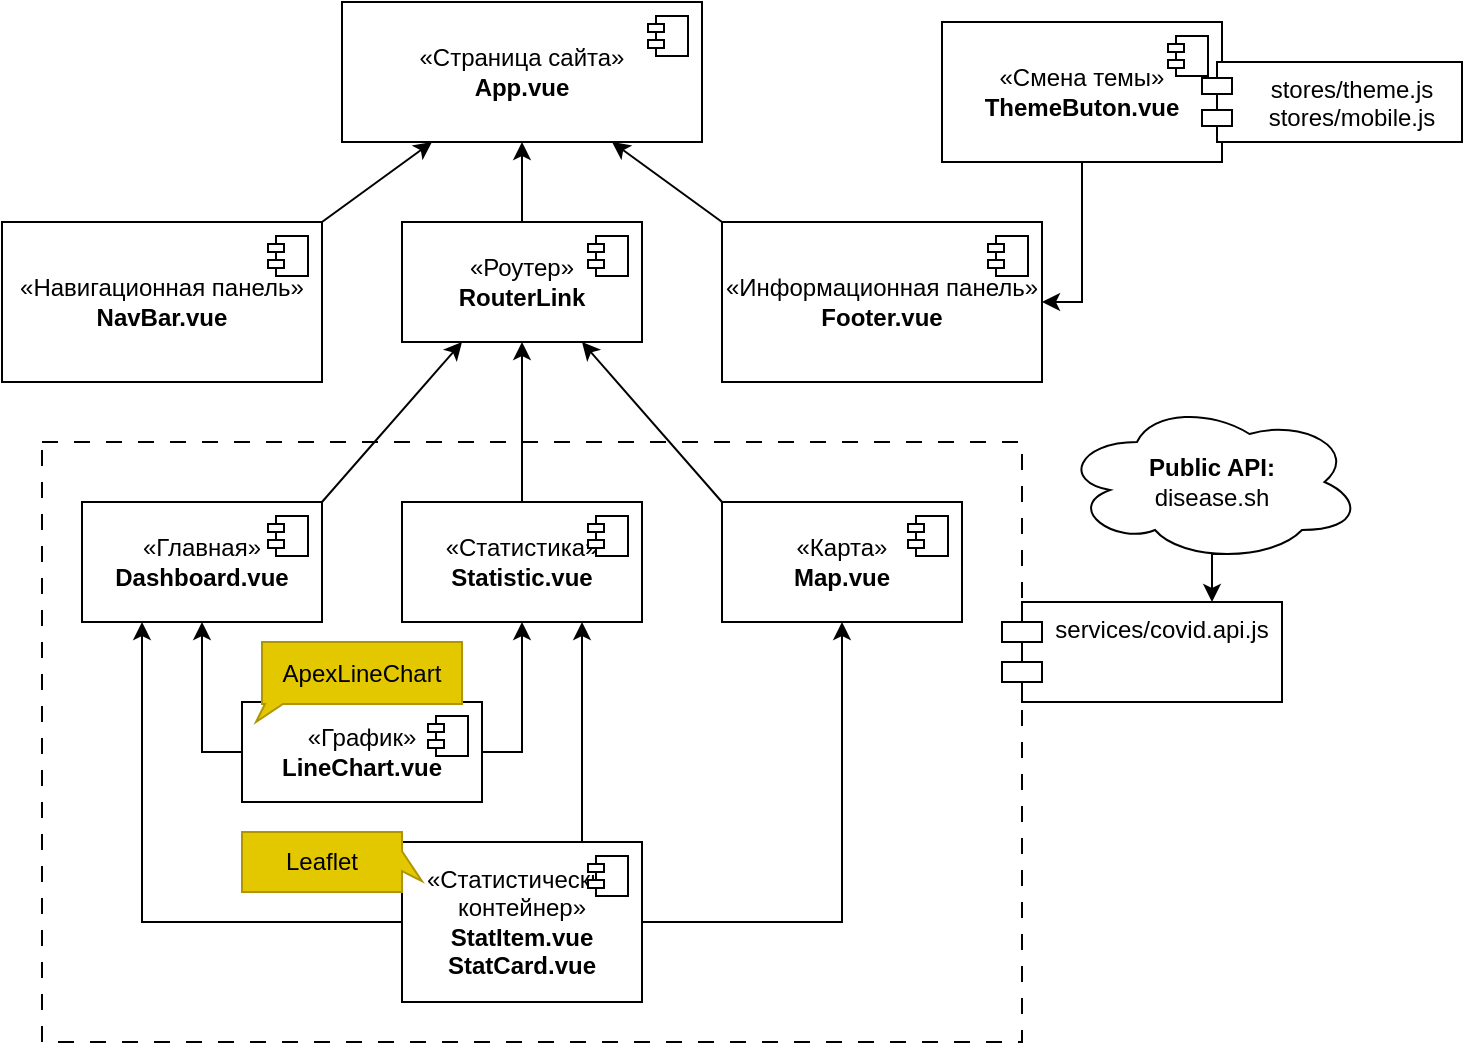 <mxfile version="28.0.7">
  <diagram name="Страница — 1" id="TMZbmXtrppi8kLyoqYWA">
    <mxGraphModel dx="1042" dy="659" grid="1" gridSize="10" guides="1" tooltips="1" connect="1" arrows="1" fold="1" page="1" pageScale="1" pageWidth="827" pageHeight="1169" math="0" shadow="0">
      <root>
        <mxCell id="0" />
        <mxCell id="1" parent="0" />
        <mxCell id="CB3DuxHhB2KaNCTFFxKB-54" value="" style="rounded=0;whiteSpace=wrap;html=1;fillColor=none;dashed=1;dashPattern=8 8;" vertex="1" parent="1">
          <mxGeometry x="60" y="250" width="490" height="300" as="geometry" />
        </mxCell>
        <mxCell id="CB3DuxHhB2KaNCTFFxKB-1" value="«Страница сайта»&lt;br&gt;&lt;b&gt;App.vue&lt;/b&gt;" style="html=1;dropTarget=0;whiteSpace=wrap;" vertex="1" parent="1">
          <mxGeometry x="210" y="30" width="180" height="70" as="geometry" />
        </mxCell>
        <mxCell id="CB3DuxHhB2KaNCTFFxKB-2" value="" style="shape=module;jettyWidth=8;jettyHeight=4;" vertex="1" parent="CB3DuxHhB2KaNCTFFxKB-1">
          <mxGeometry x="1" width="20" height="20" relative="1" as="geometry">
            <mxPoint x="-27" y="7" as="offset" />
          </mxGeometry>
        </mxCell>
        <mxCell id="CB3DuxHhB2KaNCTFFxKB-30" style="edgeStyle=orthogonalEdgeStyle;rounded=0;orthogonalLoop=1;jettySize=auto;html=1;exitX=0.5;exitY=0;exitDx=0;exitDy=0;entryX=0.5;entryY=1;entryDx=0;entryDy=0;" edge="1" parent="1" source="CB3DuxHhB2KaNCTFFxKB-3" target="CB3DuxHhB2KaNCTFFxKB-1">
          <mxGeometry relative="1" as="geometry" />
        </mxCell>
        <mxCell id="CB3DuxHhB2KaNCTFFxKB-3" value="«Роутер»&lt;br&gt;&lt;b&gt;RouterLink&lt;/b&gt;" style="html=1;dropTarget=0;whiteSpace=wrap;" vertex="1" parent="1">
          <mxGeometry x="240" y="140" width="120" height="60" as="geometry" />
        </mxCell>
        <mxCell id="CB3DuxHhB2KaNCTFFxKB-4" value="" style="shape=module;jettyWidth=8;jettyHeight=4;" vertex="1" parent="CB3DuxHhB2KaNCTFFxKB-3">
          <mxGeometry x="1" width="20" height="20" relative="1" as="geometry">
            <mxPoint x="-27" y="7" as="offset" />
          </mxGeometry>
        </mxCell>
        <mxCell id="CB3DuxHhB2KaNCTFFxKB-49" style="rounded=0;orthogonalLoop=1;jettySize=auto;html=1;exitX=0;exitY=0;exitDx=0;exitDy=0;entryX=0.75;entryY=1;entryDx=0;entryDy=0;" edge="1" parent="1" source="CB3DuxHhB2KaNCTFFxKB-5" target="CB3DuxHhB2KaNCTFFxKB-1">
          <mxGeometry relative="1" as="geometry" />
        </mxCell>
        <mxCell id="CB3DuxHhB2KaNCTFFxKB-5" value="«Информационная панель»&lt;br&gt;&lt;b&gt;Footer.vue&lt;/b&gt;" style="html=1;dropTarget=0;whiteSpace=wrap;" vertex="1" parent="1">
          <mxGeometry x="400" y="140" width="160" height="80" as="geometry" />
        </mxCell>
        <mxCell id="CB3DuxHhB2KaNCTFFxKB-6" value="" style="shape=module;jettyWidth=8;jettyHeight=4;" vertex="1" parent="CB3DuxHhB2KaNCTFFxKB-5">
          <mxGeometry x="1" width="20" height="20" relative="1" as="geometry">
            <mxPoint x="-27" y="7" as="offset" />
          </mxGeometry>
        </mxCell>
        <mxCell id="CB3DuxHhB2KaNCTFFxKB-50" style="rounded=0;orthogonalLoop=1;jettySize=auto;html=1;exitX=1;exitY=0;exitDx=0;exitDy=0;entryX=0.25;entryY=1;entryDx=0;entryDy=0;" edge="1" parent="1" source="CB3DuxHhB2KaNCTFFxKB-7" target="CB3DuxHhB2KaNCTFFxKB-1">
          <mxGeometry relative="1" as="geometry" />
        </mxCell>
        <mxCell id="CB3DuxHhB2KaNCTFFxKB-7" value="«Навигационная панель»&lt;br&gt;&lt;b&gt;NavBar.vue&lt;/b&gt;" style="html=1;dropTarget=0;whiteSpace=wrap;" vertex="1" parent="1">
          <mxGeometry x="40" y="140" width="160" height="80" as="geometry" />
        </mxCell>
        <mxCell id="CB3DuxHhB2KaNCTFFxKB-8" value="" style="shape=module;jettyWidth=8;jettyHeight=4;" vertex="1" parent="CB3DuxHhB2KaNCTFFxKB-7">
          <mxGeometry x="1" width="20" height="20" relative="1" as="geometry">
            <mxPoint x="-27" y="7" as="offset" />
          </mxGeometry>
        </mxCell>
        <mxCell id="CB3DuxHhB2KaNCTFFxKB-35" style="edgeStyle=orthogonalEdgeStyle;rounded=0;orthogonalLoop=1;jettySize=auto;html=1;exitX=0.5;exitY=0;exitDx=0;exitDy=0;entryX=0.5;entryY=1;entryDx=0;entryDy=0;" edge="1" parent="1" source="CB3DuxHhB2KaNCTFFxKB-9" target="CB3DuxHhB2KaNCTFFxKB-3">
          <mxGeometry relative="1" as="geometry" />
        </mxCell>
        <mxCell id="CB3DuxHhB2KaNCTFFxKB-9" value="«Статистика»&lt;br&gt;&lt;b&gt;Statistic.vue&lt;/b&gt;" style="html=1;dropTarget=0;whiteSpace=wrap;" vertex="1" parent="1">
          <mxGeometry x="240" y="280" width="120" height="60" as="geometry" />
        </mxCell>
        <mxCell id="CB3DuxHhB2KaNCTFFxKB-10" value="" style="shape=module;jettyWidth=8;jettyHeight=4;" vertex="1" parent="CB3DuxHhB2KaNCTFFxKB-9">
          <mxGeometry x="1" width="20" height="20" relative="1" as="geometry">
            <mxPoint x="-27" y="7" as="offset" />
          </mxGeometry>
        </mxCell>
        <mxCell id="CB3DuxHhB2KaNCTFFxKB-34" style="rounded=0;orthogonalLoop=1;jettySize=auto;html=1;exitX=0;exitY=0;exitDx=0;exitDy=0;entryX=0.75;entryY=1;entryDx=0;entryDy=0;" edge="1" parent="1" source="CB3DuxHhB2KaNCTFFxKB-11" target="CB3DuxHhB2KaNCTFFxKB-3">
          <mxGeometry relative="1" as="geometry" />
        </mxCell>
        <mxCell id="CB3DuxHhB2KaNCTFFxKB-11" value="«Карта»&lt;br&gt;&lt;b&gt;Map.vue&lt;/b&gt;" style="html=1;dropTarget=0;whiteSpace=wrap;" vertex="1" parent="1">
          <mxGeometry x="400" y="280" width="120" height="60" as="geometry" />
        </mxCell>
        <mxCell id="CB3DuxHhB2KaNCTFFxKB-12" value="" style="shape=module;jettyWidth=8;jettyHeight=4;" vertex="1" parent="CB3DuxHhB2KaNCTFFxKB-11">
          <mxGeometry x="1" width="20" height="20" relative="1" as="geometry">
            <mxPoint x="-27" y="7" as="offset" />
          </mxGeometry>
        </mxCell>
        <mxCell id="CB3DuxHhB2KaNCTFFxKB-33" style="rounded=0;orthogonalLoop=1;jettySize=auto;html=1;exitX=1;exitY=0;exitDx=0;exitDy=0;entryX=0.25;entryY=1;entryDx=0;entryDy=0;" edge="1" parent="1" source="CB3DuxHhB2KaNCTFFxKB-13" target="CB3DuxHhB2KaNCTFFxKB-3">
          <mxGeometry relative="1" as="geometry" />
        </mxCell>
        <mxCell id="CB3DuxHhB2KaNCTFFxKB-13" value="«Главная»&lt;br&gt;&lt;b&gt;Dashboard.vue&lt;/b&gt;" style="html=1;dropTarget=0;whiteSpace=wrap;" vertex="1" parent="1">
          <mxGeometry x="80" y="280" width="120" height="60" as="geometry" />
        </mxCell>
        <mxCell id="CB3DuxHhB2KaNCTFFxKB-14" value="" style="shape=module;jettyWidth=8;jettyHeight=4;" vertex="1" parent="CB3DuxHhB2KaNCTFFxKB-13">
          <mxGeometry x="1" width="20" height="20" relative="1" as="geometry">
            <mxPoint x="-27" y="7" as="offset" />
          </mxGeometry>
        </mxCell>
        <mxCell id="CB3DuxHhB2KaNCTFFxKB-40" style="edgeStyle=orthogonalEdgeStyle;rounded=0;orthogonalLoop=1;jettySize=auto;html=1;exitX=0;exitY=0.5;exitDx=0;exitDy=0;" edge="1" parent="1" source="CB3DuxHhB2KaNCTFFxKB-15">
          <mxGeometry relative="1" as="geometry">
            <mxPoint x="140" y="340" as="targetPoint" />
          </mxGeometry>
        </mxCell>
        <mxCell id="CB3DuxHhB2KaNCTFFxKB-42" style="edgeStyle=orthogonalEdgeStyle;rounded=0;orthogonalLoop=1;jettySize=auto;html=1;exitX=1;exitY=0.5;exitDx=0;exitDy=0;entryX=0.5;entryY=1;entryDx=0;entryDy=0;" edge="1" parent="1" source="CB3DuxHhB2KaNCTFFxKB-15" target="CB3DuxHhB2KaNCTFFxKB-9">
          <mxGeometry relative="1" as="geometry" />
        </mxCell>
        <mxCell id="CB3DuxHhB2KaNCTFFxKB-15" value="«График»&lt;br&gt;&lt;b&gt;LineChart.vue&lt;/b&gt;" style="html=1;dropTarget=0;whiteSpace=wrap;" vertex="1" parent="1">
          <mxGeometry x="160" y="380" width="120" height="50" as="geometry" />
        </mxCell>
        <mxCell id="CB3DuxHhB2KaNCTFFxKB-16" value="" style="shape=module;jettyWidth=8;jettyHeight=4;" vertex="1" parent="CB3DuxHhB2KaNCTFFxKB-15">
          <mxGeometry x="1" width="20" height="20" relative="1" as="geometry">
            <mxPoint x="-27" y="7" as="offset" />
          </mxGeometry>
        </mxCell>
        <mxCell id="CB3DuxHhB2KaNCTFFxKB-39" style="edgeStyle=orthogonalEdgeStyle;rounded=0;orthogonalLoop=1;jettySize=auto;html=1;exitX=1;exitY=0.5;exitDx=0;exitDy=0;entryX=0.5;entryY=1;entryDx=0;entryDy=0;" edge="1" parent="1" source="CB3DuxHhB2KaNCTFFxKB-21" target="CB3DuxHhB2KaNCTFFxKB-11">
          <mxGeometry relative="1" as="geometry" />
        </mxCell>
        <mxCell id="CB3DuxHhB2KaNCTFFxKB-59" style="edgeStyle=orthogonalEdgeStyle;rounded=0;orthogonalLoop=1;jettySize=auto;html=1;exitX=0.75;exitY=0;exitDx=0;exitDy=0;entryX=0.75;entryY=1;entryDx=0;entryDy=0;" edge="1" parent="1" source="CB3DuxHhB2KaNCTFFxKB-21" target="CB3DuxHhB2KaNCTFFxKB-9">
          <mxGeometry relative="1" as="geometry" />
        </mxCell>
        <mxCell id="CB3DuxHhB2KaNCTFFxKB-60" style="edgeStyle=orthogonalEdgeStyle;rounded=0;orthogonalLoop=1;jettySize=auto;html=1;exitX=0;exitY=0.5;exitDx=0;exitDy=0;entryX=0.25;entryY=1;entryDx=0;entryDy=0;" edge="1" parent="1" source="CB3DuxHhB2KaNCTFFxKB-21" target="CB3DuxHhB2KaNCTFFxKB-13">
          <mxGeometry relative="1" as="geometry" />
        </mxCell>
        <mxCell id="CB3DuxHhB2KaNCTFFxKB-21" value="«Статистический контейнер»&lt;br&gt;&lt;div&gt;&lt;b&gt;StatItem.vue&lt;/b&gt;&lt;/div&gt;&lt;div&gt;&lt;b&gt;StatCard.vue&lt;/b&gt;&lt;/div&gt;" style="html=1;dropTarget=0;whiteSpace=wrap;" vertex="1" parent="1">
          <mxGeometry x="240" y="450" width="120" height="80" as="geometry" />
        </mxCell>
        <mxCell id="CB3DuxHhB2KaNCTFFxKB-22" value="" style="shape=module;jettyWidth=8;jettyHeight=4;" vertex="1" parent="CB3DuxHhB2KaNCTFFxKB-21">
          <mxGeometry x="1" width="20" height="20" relative="1" as="geometry">
            <mxPoint x="-27" y="7" as="offset" />
          </mxGeometry>
        </mxCell>
        <mxCell id="CB3DuxHhB2KaNCTFFxKB-52" style="edgeStyle=orthogonalEdgeStyle;rounded=0;orthogonalLoop=1;jettySize=auto;html=1;exitX=0.5;exitY=1;exitDx=0;exitDy=0;entryX=1;entryY=0.5;entryDx=0;entryDy=0;" edge="1" parent="1" source="CB3DuxHhB2KaNCTFFxKB-23" target="CB3DuxHhB2KaNCTFFxKB-5">
          <mxGeometry relative="1" as="geometry" />
        </mxCell>
        <mxCell id="CB3DuxHhB2KaNCTFFxKB-23" value="«Смена темы»&lt;br&gt;&lt;b&gt;ThemeButon.vue&lt;/b&gt;" style="html=1;dropTarget=0;whiteSpace=wrap;" vertex="1" parent="1">
          <mxGeometry x="510" y="40" width="140" height="70" as="geometry" />
        </mxCell>
        <mxCell id="CB3DuxHhB2KaNCTFFxKB-24" value="" style="shape=module;jettyWidth=8;jettyHeight=4;" vertex="1" parent="CB3DuxHhB2KaNCTFFxKB-23">
          <mxGeometry x="1" width="20" height="20" relative="1" as="geometry">
            <mxPoint x="-27" y="7" as="offset" />
          </mxGeometry>
        </mxCell>
        <mxCell id="CB3DuxHhB2KaNCTFFxKB-44" value="Leaflet" style="whiteSpace=wrap;html=1;shape=mxgraph.basic.rectCallout;dx=15.4;dy=10;boundedLbl=1;fillColor=#e3c800;fontColor=#000000;strokeColor=#B09500;direction=north;" vertex="1" parent="1">
          <mxGeometry x="160" y="445" width="90" height="30" as="geometry" />
        </mxCell>
        <mxCell id="CB3DuxHhB2KaNCTFFxKB-45" value="ApexLineChart" style="whiteSpace=wrap;html=1;shape=mxgraph.basic.rectCallout;dx=6;dy=9;boundedLbl=1;fillColor=#e3c800;fontColor=#000000;strokeColor=#B09500;" vertex="1" parent="1">
          <mxGeometry x="170" y="350" width="100" height="40" as="geometry" />
        </mxCell>
        <mxCell id="CB3DuxHhB2KaNCTFFxKB-51" value="&lt;div&gt;stores/theme.js&lt;/div&gt;&lt;div&gt;stores/mobile.js&lt;/div&gt;" style="shape=module;align=left;spacingLeft=20;align=center;verticalAlign=top;whiteSpace=wrap;html=1;jettyWidth=15;jettyHeight=8;" vertex="1" parent="1">
          <mxGeometry x="640" y="60" width="130" height="40" as="geometry" />
        </mxCell>
        <mxCell id="CB3DuxHhB2KaNCTFFxKB-61" style="edgeStyle=orthogonalEdgeStyle;rounded=0;orthogonalLoop=1;jettySize=auto;html=1;exitX=0.55;exitY=0.95;exitDx=0;exitDy=0;exitPerimeter=0;entryX=0.75;entryY=0;entryDx=0;entryDy=0;" edge="1" parent="1" source="CB3DuxHhB2KaNCTFFxKB-53" target="CB3DuxHhB2KaNCTFFxKB-55">
          <mxGeometry relative="1" as="geometry" />
        </mxCell>
        <mxCell id="CB3DuxHhB2KaNCTFFxKB-53" value="&lt;div&gt;&lt;b&gt;Public API:&lt;/b&gt;&lt;/div&gt;&lt;div&gt;disease.sh&lt;/div&gt;" style="ellipse;shape=cloud;whiteSpace=wrap;html=1;" vertex="1" parent="1">
          <mxGeometry x="570" y="230" width="150" height="80" as="geometry" />
        </mxCell>
        <mxCell id="CB3DuxHhB2KaNCTFFxKB-55" value="services/covid.api.js" style="shape=module;align=left;spacingLeft=20;align=center;verticalAlign=top;whiteSpace=wrap;html=1;" vertex="1" parent="1">
          <mxGeometry x="540" y="330" width="140" height="50" as="geometry" />
        </mxCell>
      </root>
    </mxGraphModel>
  </diagram>
</mxfile>
